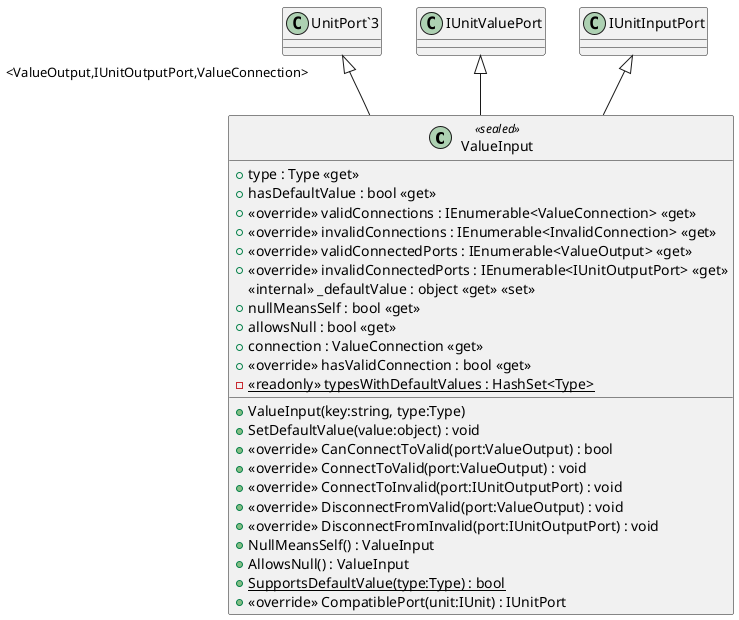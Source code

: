 @startuml
class ValueInput <<sealed>> {
    + ValueInput(key:string, type:Type)
    + type : Type <<get>>
    + hasDefaultValue : bool <<get>>
    + <<override>> validConnections : IEnumerable<ValueConnection> <<get>>
    + <<override>> invalidConnections : IEnumerable<InvalidConnection> <<get>>
    + <<override>> validConnectedPorts : IEnumerable<ValueOutput> <<get>>
    + <<override>> invalidConnectedPorts : IEnumerable<IUnitOutputPort> <<get>>
    <<internal>> _defaultValue : object <<get>> <<set>>
    + nullMeansSelf : bool <<get>>
    + allowsNull : bool <<get>>
    + connection : ValueConnection <<get>>
    + <<override>> hasValidConnection : bool <<get>>
    + SetDefaultValue(value:object) : void
    + <<override>> CanConnectToValid(port:ValueOutput) : bool
    + <<override>> ConnectToValid(port:ValueOutput) : void
    + <<override>> ConnectToInvalid(port:IUnitOutputPort) : void
    + <<override>> DisconnectFromValid(port:ValueOutput) : void
    + <<override>> DisconnectFromInvalid(port:IUnitOutputPort) : void
    + NullMeansSelf() : ValueInput
    + AllowsNull() : ValueInput
    - {static} <<readonly>> typesWithDefaultValues : HashSet<Type>
    + {static} SupportsDefaultValue(type:Type) : bool
    + <<override>> CompatiblePort(unit:IUnit) : IUnitPort
}
"UnitPort`3" "<ValueOutput,IUnitOutputPort,ValueConnection>" <|-- ValueInput
IUnitValuePort <|-- ValueInput
IUnitInputPort <|-- ValueInput
@enduml

